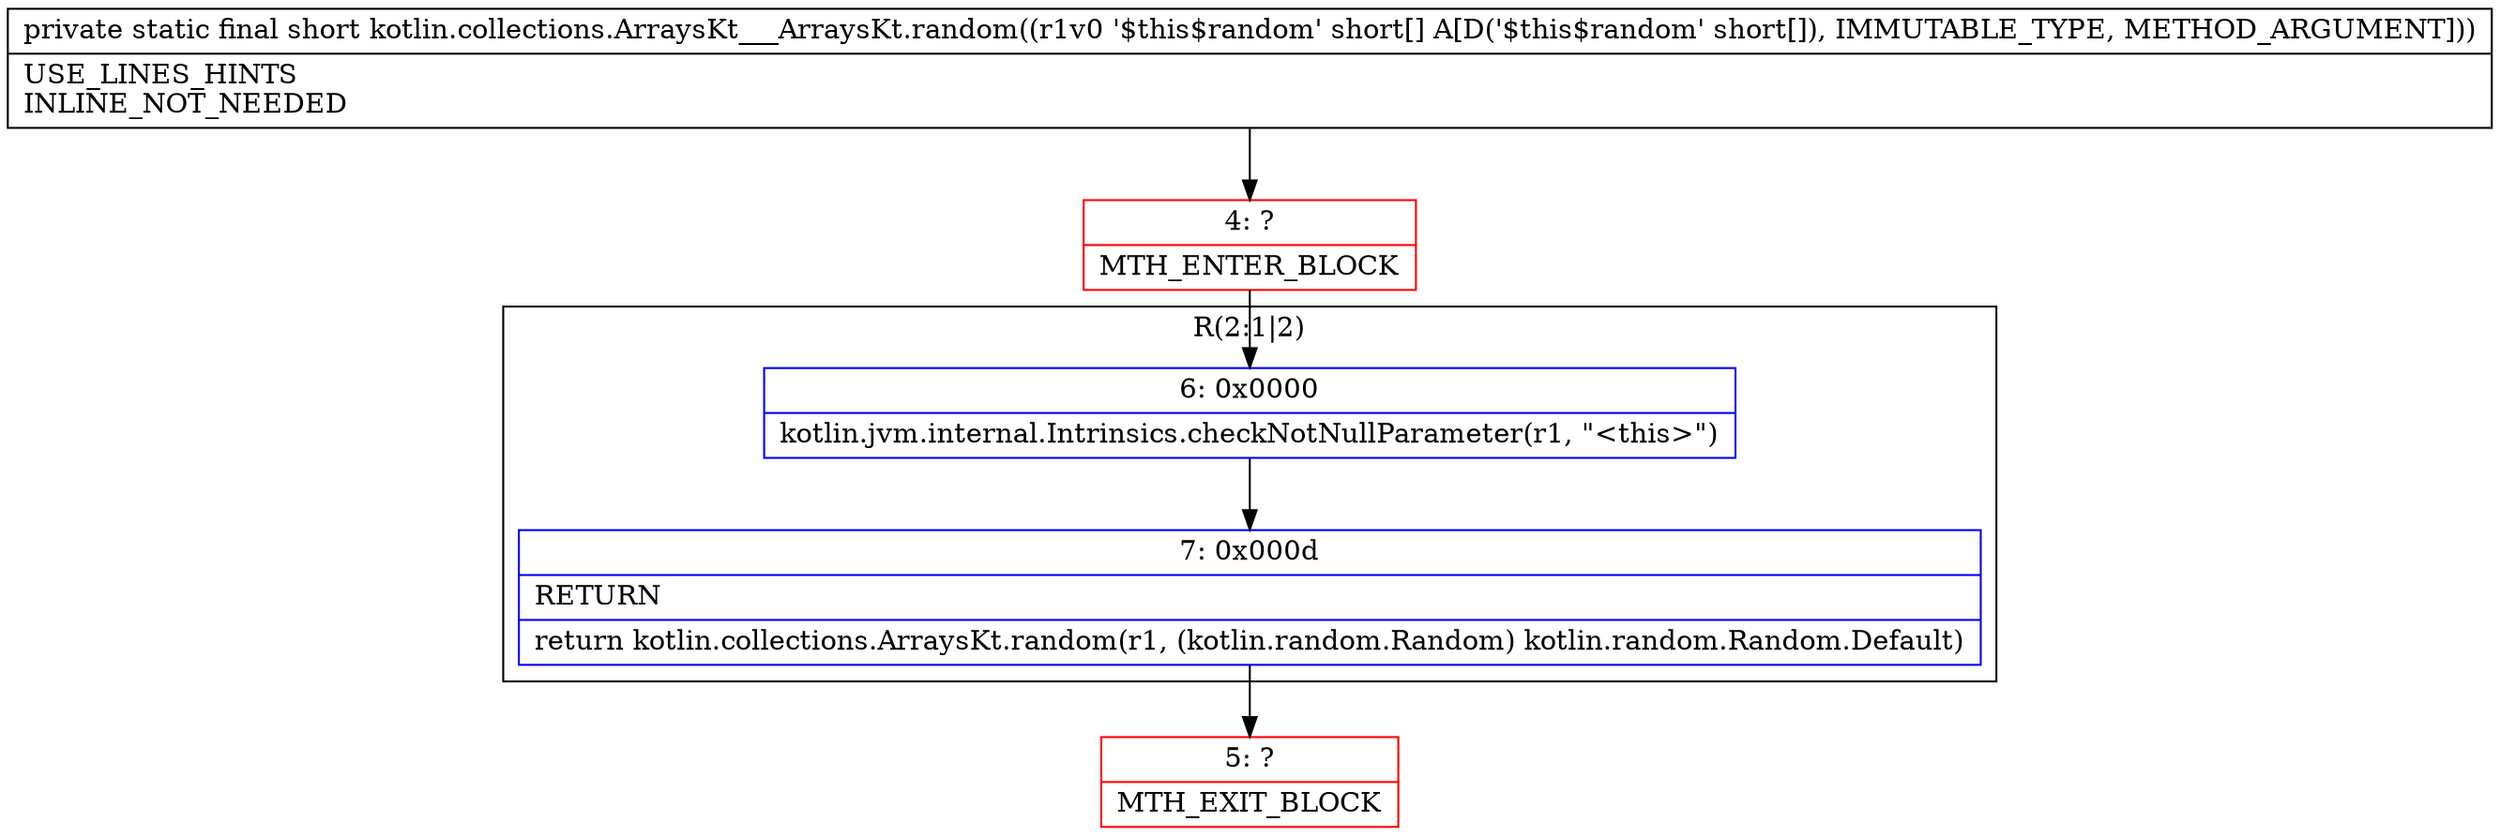 digraph "CFG forkotlin.collections.ArraysKt___ArraysKt.random([S)S" {
subgraph cluster_Region_1482173625 {
label = "R(2:1|2)";
node [shape=record,color=blue];
Node_6 [shape=record,label="{6\:\ 0x0000|kotlin.jvm.internal.Intrinsics.checkNotNullParameter(r1, \"\<this\>\")\l}"];
Node_7 [shape=record,label="{7\:\ 0x000d|RETURN\l|return kotlin.collections.ArraysKt.random(r1, (kotlin.random.Random) kotlin.random.Random.Default)\l}"];
}
Node_4 [shape=record,color=red,label="{4\:\ ?|MTH_ENTER_BLOCK\l}"];
Node_5 [shape=record,color=red,label="{5\:\ ?|MTH_EXIT_BLOCK\l}"];
MethodNode[shape=record,label="{private static final short kotlin.collections.ArraysKt___ArraysKt.random((r1v0 '$this$random' short[] A[D('$this$random' short[]), IMMUTABLE_TYPE, METHOD_ARGUMENT]))  | USE_LINES_HINTS\lINLINE_NOT_NEEDED\l}"];
MethodNode -> Node_4;Node_6 -> Node_7;
Node_7 -> Node_5;
Node_4 -> Node_6;
}

